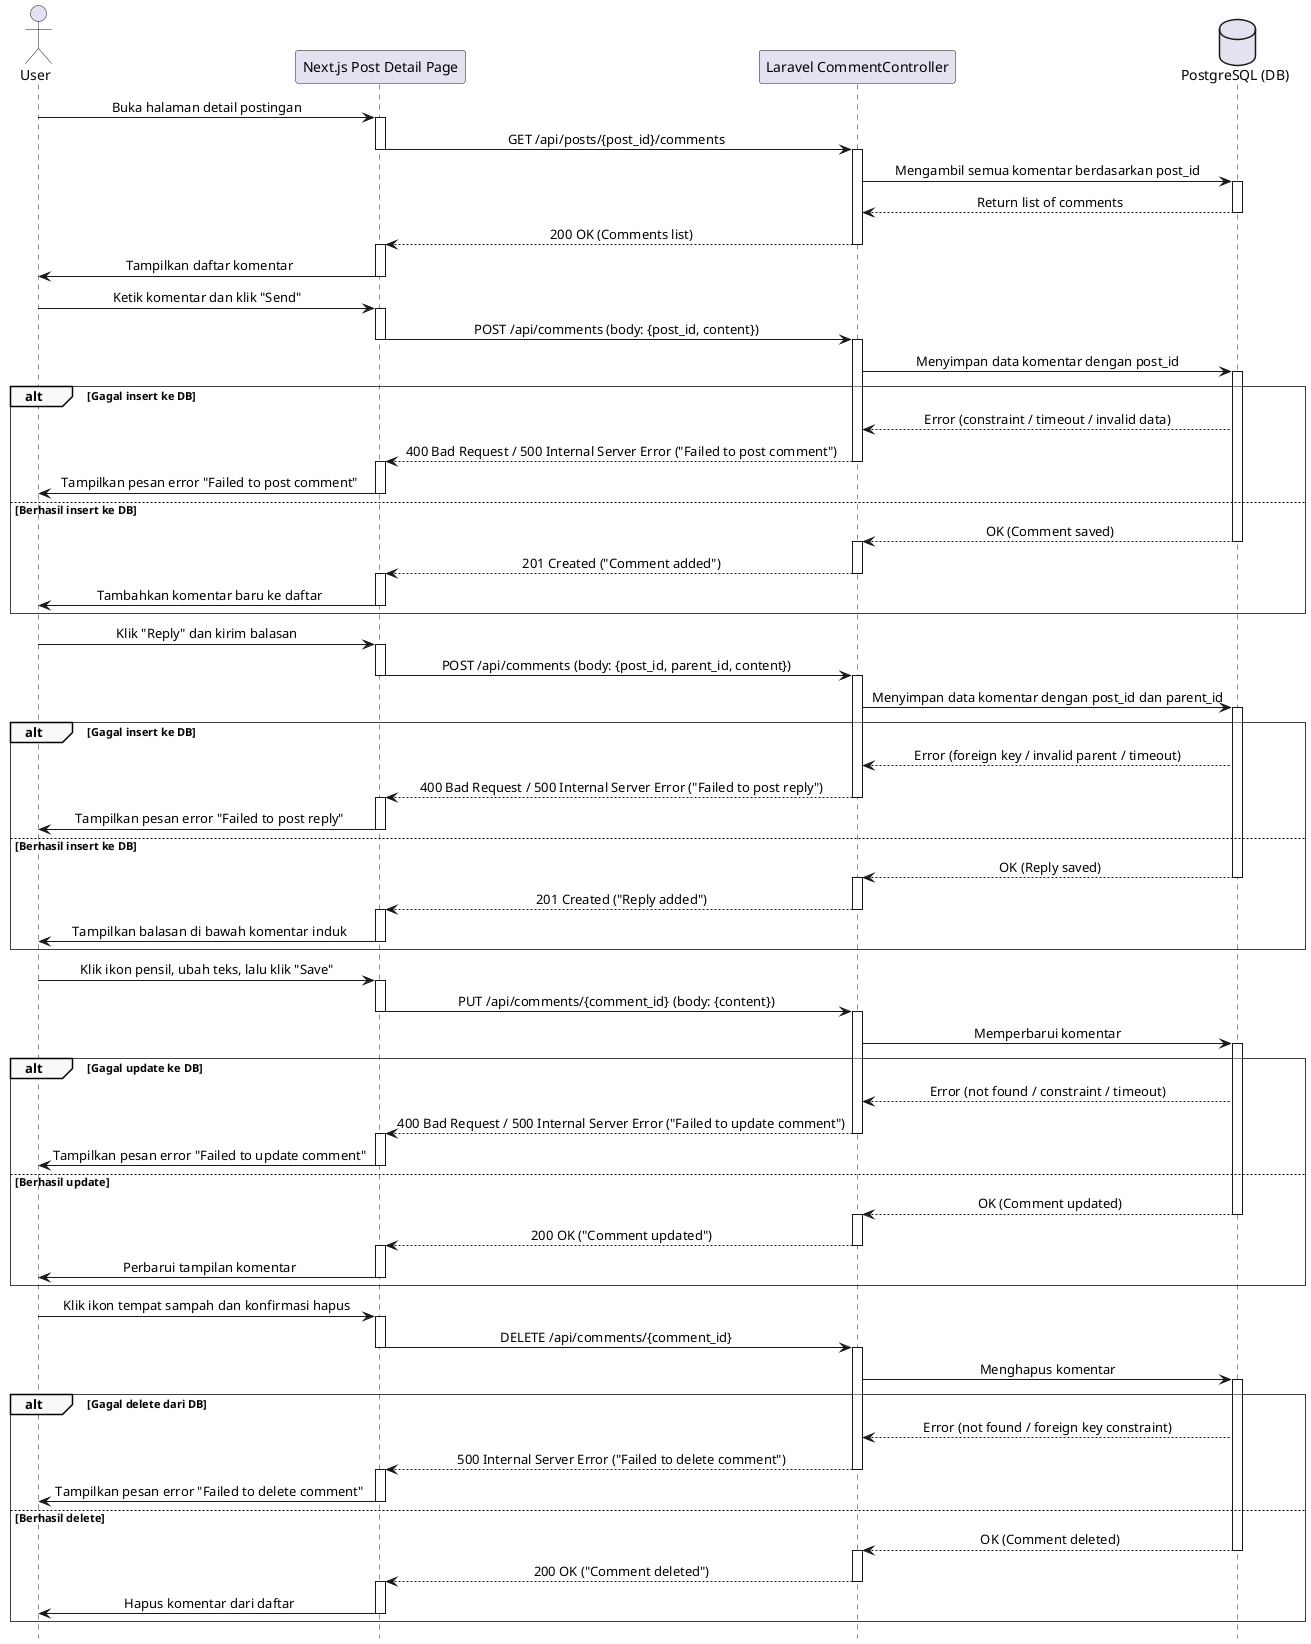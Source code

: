 @startuml
' === Styling ===
skinparam sequence {
    LifelineFooterStrategy none
    MessageAlign center
    ArrowThickness 1
    ParticipantPadding 20
    GroupBorderThickness 0.5
    GroupBackgroundColor #F9F9F9
}
hide footbox


' === Participants ===
actor User
participant "Next.js Post Detail Page" as FE
participant "Laravel CommentController" as BE
database "PostgreSQL (DB)" as DB


' === Normal Flow: Membuka Halaman Komentar ===
User -> FE: Buka halaman detail postingan
activate FE
FE -> BE: GET /api/posts/{post_id}/comments
deactivate FE
activate BE
BE -> DB: Mengambil semua komentar berdasarkan post_id
activate DB
DB --> BE: Return list of comments
deactivate DB
BE --> FE: 200 OK (Comments list)
deactivate BE
activate FE
FE -> User: Tampilkan daftar komentar
deactivate FE


' === Flow 3: Menambah Komentar Baru ===
User -> FE: Ketik komentar dan klik "Send"
activate FE
FE -> BE: POST /api/comments (body: {post_id, content})
deactivate FE
activate BE
BE -> DB: Menyimpan data komentar dengan post_id
activate DB
alt Gagal insert ke DB
    DB --> BE: Error (constraint / timeout / invalid data)
    BE --> FE: 400 Bad Request / 500 Internal Server Error ("Failed to post comment")
    deactivate BE
    activate FE
    FE -> User: Tampilkan pesan error "Failed to post comment"
    deactivate FE
else Berhasil insert ke DB
    DB --> BE: OK (Comment saved)
    deactivate DB
    activate BE
    BE --> FE: 201 Created ("Comment added")
    deactivate BE
    activate FE
    FE -> User: Tambahkan komentar baru ke daftar
    deactivate FE
end


' === Flow 4: Membalas Komentar ===
User -> FE: Klik "Reply" dan kirim balasan
activate FE
FE -> BE: POST /api/comments (body: {post_id, parent_id, content})
deactivate FE
activate BE
BE -> DB: Menyimpan data komentar dengan post_id dan parent_id
activate DB
alt Gagal insert ke DB
    DB --> BE: Error (foreign key / invalid parent / timeout)
    BE --> FE: 400 Bad Request / 500 Internal Server Error ("Failed to post reply")
    deactivate BE
    activate FE
    FE -> User: Tampilkan pesan error "Failed to post reply"
    deactivate FE
else Berhasil insert ke DB
    DB --> BE: OK (Reply saved)
    deactivate DB
    activate BE
    BE --> FE: 201 Created ("Reply added")
    deactivate BE
    activate FE
    FE -> User: Tampilkan balasan di bawah komentar induk
    deactivate FE
end


' === Flow 5: Mengedit Komentar ===
User -> FE: Klik ikon pensil, ubah teks, lalu klik "Save"
activate FE
FE -> BE: PUT /api/comments/{comment_id} (body: {content})
deactivate FE
activate BE
BE -> DB: Memperbarui komentar
activate DB
alt Gagal update ke DB
    DB --> BE: Error (not found / constraint / timeout)
    BE --> FE: 400 Bad Request / 500 Internal Server Error ("Failed to update comment")
    deactivate BE
    activate FE
    FE -> User: Tampilkan pesan error "Failed to update comment"
    deactivate FE
else Berhasil update
    DB --> BE: OK (Comment updated)
    deactivate DB
    activate BE
    BE --> FE: 200 OK ("Comment updated")
    deactivate BE
    activate FE
    FE -> User: Perbarui tampilan komentar
    deactivate FE
end


' === Flow 6: Menghapus Komentar ===
User -> FE: Klik ikon tempat sampah dan konfirmasi hapus
activate FE
FE -> BE: DELETE /api/comments/{comment_id}
deactivate FE
activate BE
BE -> DB: Menghapus komentar
activate DB
alt Gagal delete dari DB
    DB --> BE: Error (not found / foreign key constraint)
    BE --> FE: 500 Internal Server Error ("Failed to delete comment")
    deactivate BE
    activate FE
    FE -> User: Tampilkan pesan error "Failed to delete comment"
    deactivate FE
else Berhasil delete
    DB --> BE: OK (Comment deleted)
    deactivate DB
    activate BE
    BE --> FE: 200 OK ("Comment deleted")
    deactivate BE
    activate FE
    FE -> User: Hapus komentar dari daftar
    deactivate FE
end

@enduml
